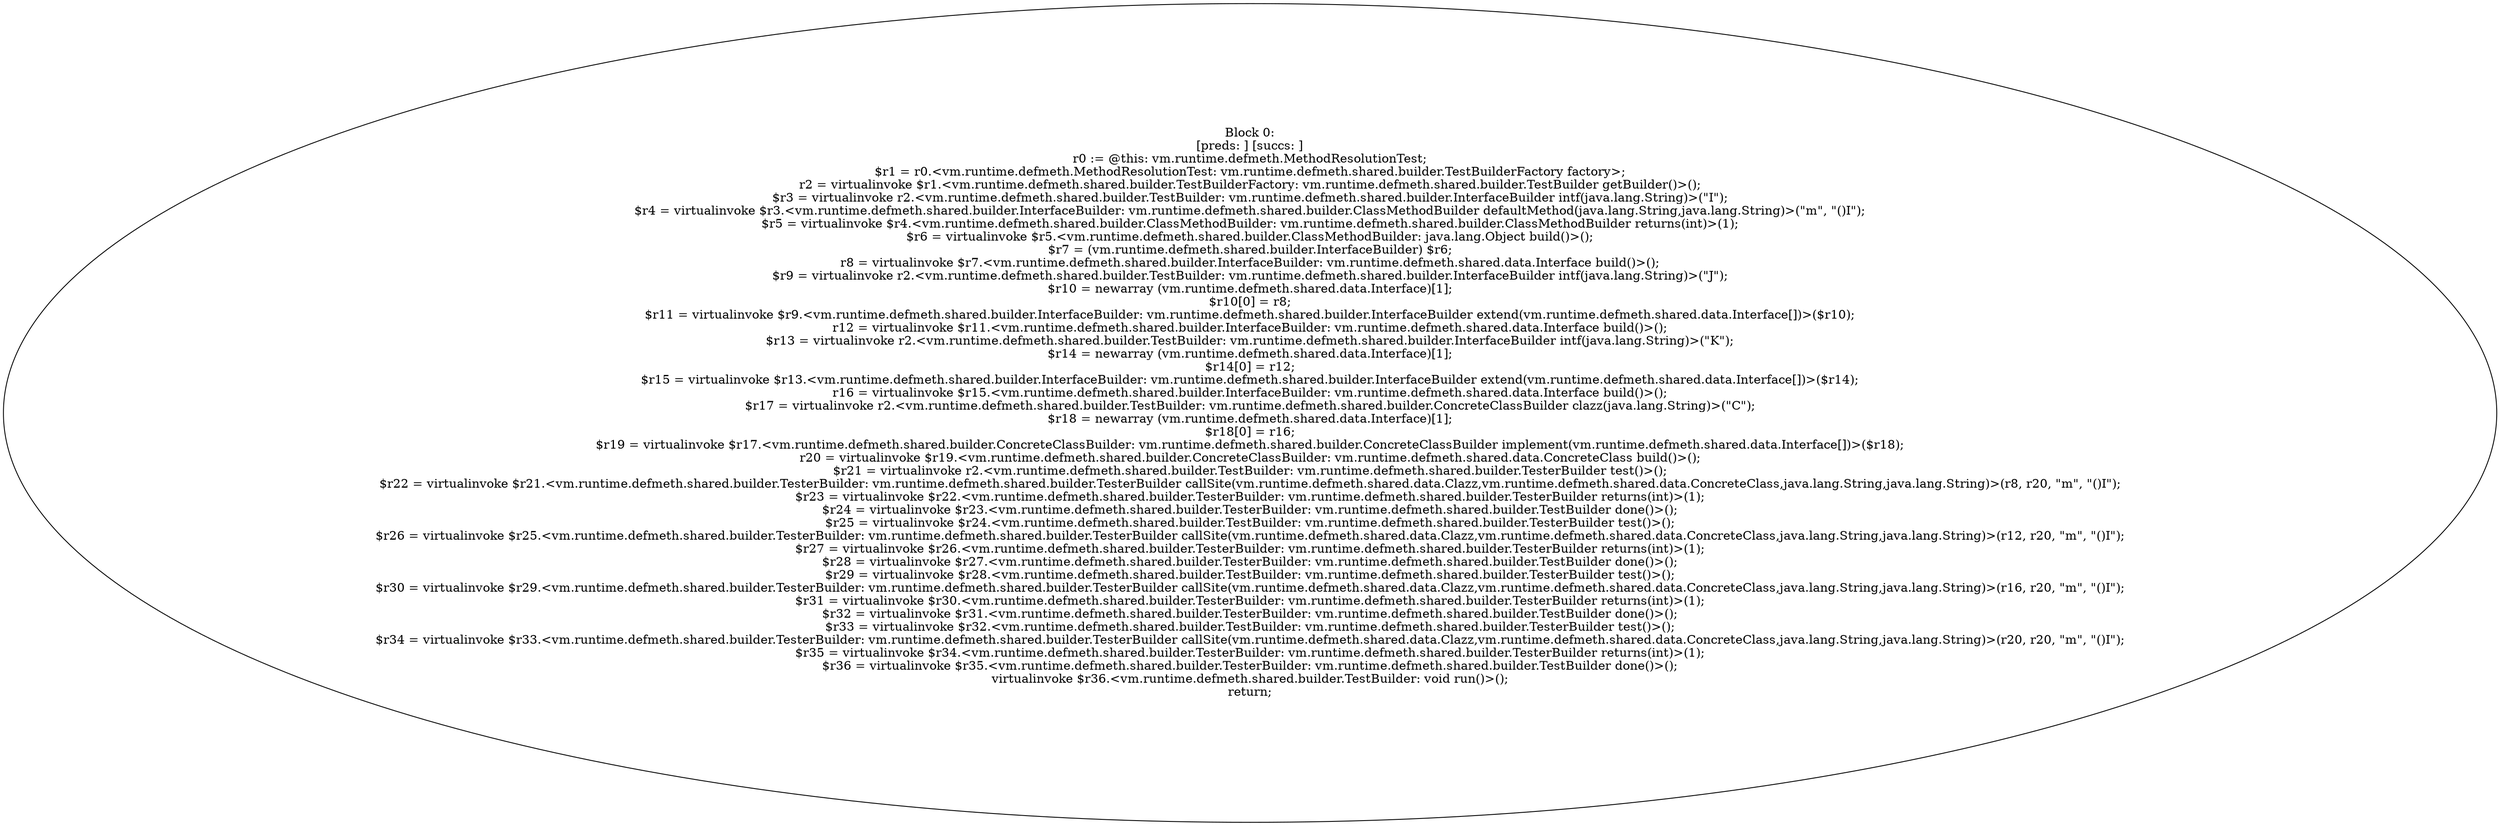 digraph "unitGraph" {
    "Block 0:
[preds: ] [succs: ]
r0 := @this: vm.runtime.defmeth.MethodResolutionTest;
$r1 = r0.<vm.runtime.defmeth.MethodResolutionTest: vm.runtime.defmeth.shared.builder.TestBuilderFactory factory>;
r2 = virtualinvoke $r1.<vm.runtime.defmeth.shared.builder.TestBuilderFactory: vm.runtime.defmeth.shared.builder.TestBuilder getBuilder()>();
$r3 = virtualinvoke r2.<vm.runtime.defmeth.shared.builder.TestBuilder: vm.runtime.defmeth.shared.builder.InterfaceBuilder intf(java.lang.String)>(\"I\");
$r4 = virtualinvoke $r3.<vm.runtime.defmeth.shared.builder.InterfaceBuilder: vm.runtime.defmeth.shared.builder.ClassMethodBuilder defaultMethod(java.lang.String,java.lang.String)>(\"m\", \"()I\");
$r5 = virtualinvoke $r4.<vm.runtime.defmeth.shared.builder.ClassMethodBuilder: vm.runtime.defmeth.shared.builder.ClassMethodBuilder returns(int)>(1);
$r6 = virtualinvoke $r5.<vm.runtime.defmeth.shared.builder.ClassMethodBuilder: java.lang.Object build()>();
$r7 = (vm.runtime.defmeth.shared.builder.InterfaceBuilder) $r6;
r8 = virtualinvoke $r7.<vm.runtime.defmeth.shared.builder.InterfaceBuilder: vm.runtime.defmeth.shared.data.Interface build()>();
$r9 = virtualinvoke r2.<vm.runtime.defmeth.shared.builder.TestBuilder: vm.runtime.defmeth.shared.builder.InterfaceBuilder intf(java.lang.String)>(\"J\");
$r10 = newarray (vm.runtime.defmeth.shared.data.Interface)[1];
$r10[0] = r8;
$r11 = virtualinvoke $r9.<vm.runtime.defmeth.shared.builder.InterfaceBuilder: vm.runtime.defmeth.shared.builder.InterfaceBuilder extend(vm.runtime.defmeth.shared.data.Interface[])>($r10);
r12 = virtualinvoke $r11.<vm.runtime.defmeth.shared.builder.InterfaceBuilder: vm.runtime.defmeth.shared.data.Interface build()>();
$r13 = virtualinvoke r2.<vm.runtime.defmeth.shared.builder.TestBuilder: vm.runtime.defmeth.shared.builder.InterfaceBuilder intf(java.lang.String)>(\"K\");
$r14 = newarray (vm.runtime.defmeth.shared.data.Interface)[1];
$r14[0] = r12;
$r15 = virtualinvoke $r13.<vm.runtime.defmeth.shared.builder.InterfaceBuilder: vm.runtime.defmeth.shared.builder.InterfaceBuilder extend(vm.runtime.defmeth.shared.data.Interface[])>($r14);
r16 = virtualinvoke $r15.<vm.runtime.defmeth.shared.builder.InterfaceBuilder: vm.runtime.defmeth.shared.data.Interface build()>();
$r17 = virtualinvoke r2.<vm.runtime.defmeth.shared.builder.TestBuilder: vm.runtime.defmeth.shared.builder.ConcreteClassBuilder clazz(java.lang.String)>(\"C\");
$r18 = newarray (vm.runtime.defmeth.shared.data.Interface)[1];
$r18[0] = r16;
$r19 = virtualinvoke $r17.<vm.runtime.defmeth.shared.builder.ConcreteClassBuilder: vm.runtime.defmeth.shared.builder.ConcreteClassBuilder implement(vm.runtime.defmeth.shared.data.Interface[])>($r18);
r20 = virtualinvoke $r19.<vm.runtime.defmeth.shared.builder.ConcreteClassBuilder: vm.runtime.defmeth.shared.data.ConcreteClass build()>();
$r21 = virtualinvoke r2.<vm.runtime.defmeth.shared.builder.TestBuilder: vm.runtime.defmeth.shared.builder.TesterBuilder test()>();
$r22 = virtualinvoke $r21.<vm.runtime.defmeth.shared.builder.TesterBuilder: vm.runtime.defmeth.shared.builder.TesterBuilder callSite(vm.runtime.defmeth.shared.data.Clazz,vm.runtime.defmeth.shared.data.ConcreteClass,java.lang.String,java.lang.String)>(r8, r20, \"m\", \"()I\");
$r23 = virtualinvoke $r22.<vm.runtime.defmeth.shared.builder.TesterBuilder: vm.runtime.defmeth.shared.builder.TesterBuilder returns(int)>(1);
$r24 = virtualinvoke $r23.<vm.runtime.defmeth.shared.builder.TesterBuilder: vm.runtime.defmeth.shared.builder.TestBuilder done()>();
$r25 = virtualinvoke $r24.<vm.runtime.defmeth.shared.builder.TestBuilder: vm.runtime.defmeth.shared.builder.TesterBuilder test()>();
$r26 = virtualinvoke $r25.<vm.runtime.defmeth.shared.builder.TesterBuilder: vm.runtime.defmeth.shared.builder.TesterBuilder callSite(vm.runtime.defmeth.shared.data.Clazz,vm.runtime.defmeth.shared.data.ConcreteClass,java.lang.String,java.lang.String)>(r12, r20, \"m\", \"()I\");
$r27 = virtualinvoke $r26.<vm.runtime.defmeth.shared.builder.TesterBuilder: vm.runtime.defmeth.shared.builder.TesterBuilder returns(int)>(1);
$r28 = virtualinvoke $r27.<vm.runtime.defmeth.shared.builder.TesterBuilder: vm.runtime.defmeth.shared.builder.TestBuilder done()>();
$r29 = virtualinvoke $r28.<vm.runtime.defmeth.shared.builder.TestBuilder: vm.runtime.defmeth.shared.builder.TesterBuilder test()>();
$r30 = virtualinvoke $r29.<vm.runtime.defmeth.shared.builder.TesterBuilder: vm.runtime.defmeth.shared.builder.TesterBuilder callSite(vm.runtime.defmeth.shared.data.Clazz,vm.runtime.defmeth.shared.data.ConcreteClass,java.lang.String,java.lang.String)>(r16, r20, \"m\", \"()I\");
$r31 = virtualinvoke $r30.<vm.runtime.defmeth.shared.builder.TesterBuilder: vm.runtime.defmeth.shared.builder.TesterBuilder returns(int)>(1);
$r32 = virtualinvoke $r31.<vm.runtime.defmeth.shared.builder.TesterBuilder: vm.runtime.defmeth.shared.builder.TestBuilder done()>();
$r33 = virtualinvoke $r32.<vm.runtime.defmeth.shared.builder.TestBuilder: vm.runtime.defmeth.shared.builder.TesterBuilder test()>();
$r34 = virtualinvoke $r33.<vm.runtime.defmeth.shared.builder.TesterBuilder: vm.runtime.defmeth.shared.builder.TesterBuilder callSite(vm.runtime.defmeth.shared.data.Clazz,vm.runtime.defmeth.shared.data.ConcreteClass,java.lang.String,java.lang.String)>(r20, r20, \"m\", \"()I\");
$r35 = virtualinvoke $r34.<vm.runtime.defmeth.shared.builder.TesterBuilder: vm.runtime.defmeth.shared.builder.TesterBuilder returns(int)>(1);
$r36 = virtualinvoke $r35.<vm.runtime.defmeth.shared.builder.TesterBuilder: vm.runtime.defmeth.shared.builder.TestBuilder done()>();
virtualinvoke $r36.<vm.runtime.defmeth.shared.builder.TestBuilder: void run()>();
return;
"
}
